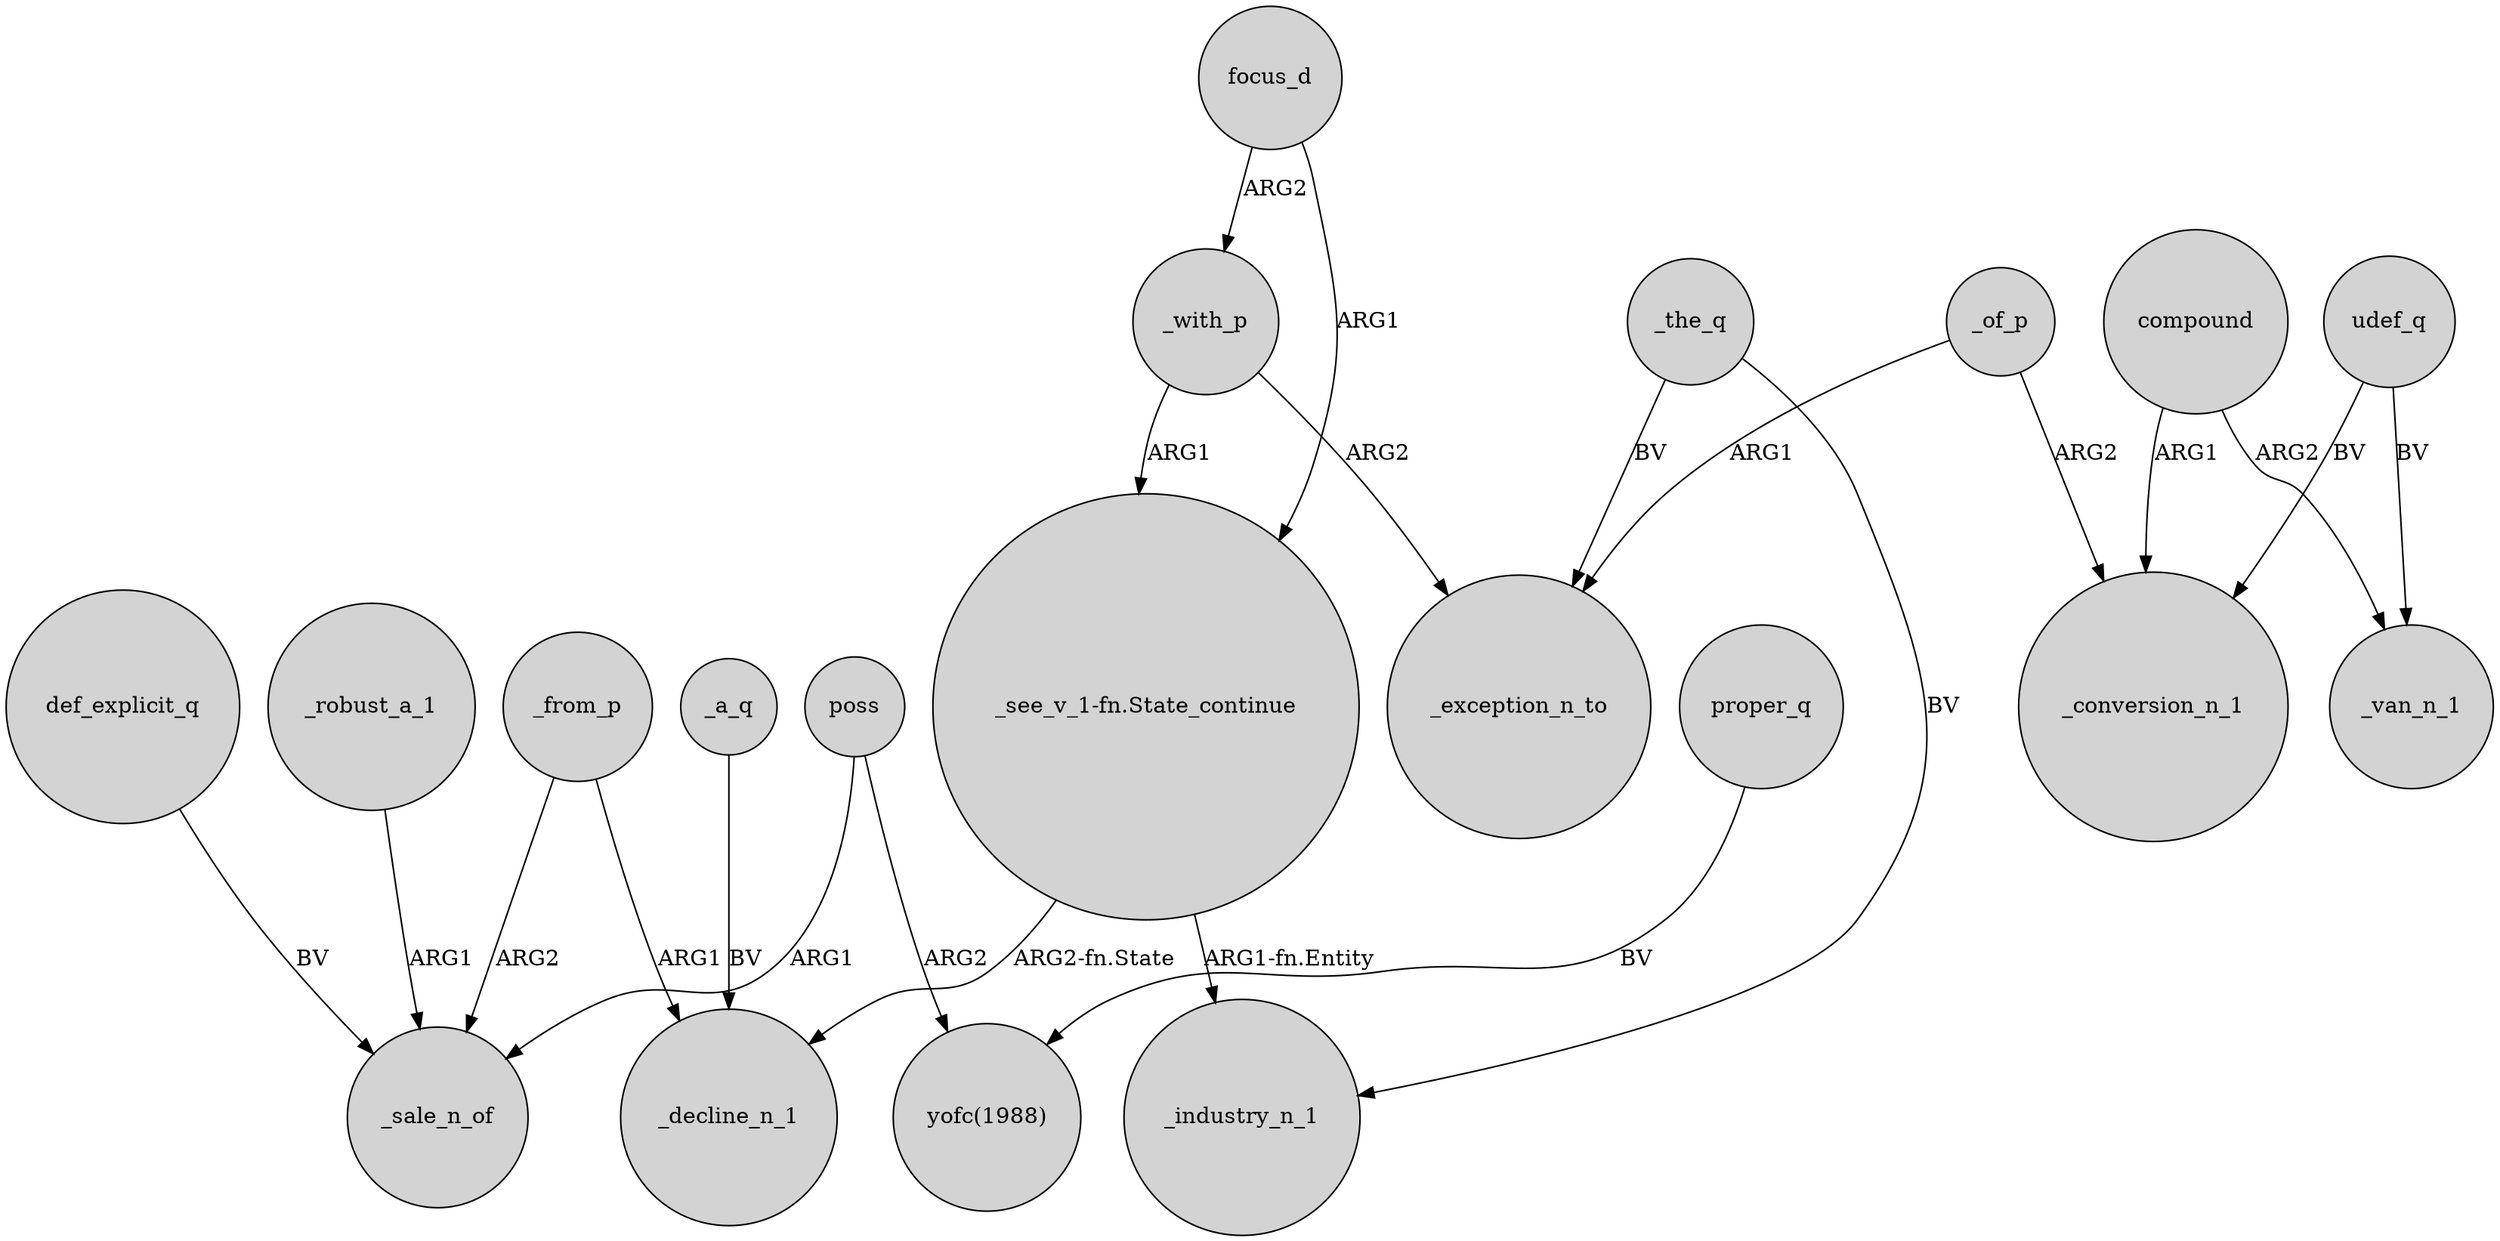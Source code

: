 digraph {
	node [shape=circle style=filled]
	_robust_a_1 -> _sale_n_of [label=ARG1]
	udef_q -> _van_n_1 [label=BV]
	_of_p -> _conversion_n_1 [label=ARG2]
	focus_d -> _with_p [label=ARG2]
	_from_p -> _decline_n_1 [label=ARG1]
	compound -> _conversion_n_1 [label=ARG1]
	_the_q -> _exception_n_to [label=BV]
	_a_q -> _decline_n_1 [label=BV]
	_from_p -> _sale_n_of [label=ARG2]
	def_explicit_q -> _sale_n_of [label=BV]
	_of_p -> _exception_n_to [label=ARG1]
	udef_q -> _conversion_n_1 [label=BV]
	_with_p -> _exception_n_to [label=ARG2]
	focus_d -> "_see_v_1-fn.State_continue" [label=ARG1]
	proper_q -> "yofc(1988)" [label=BV]
	"_see_v_1-fn.State_continue" -> _industry_n_1 [label="ARG1-fn.Entity"]
	_with_p -> "_see_v_1-fn.State_continue" [label=ARG1]
	compound -> _van_n_1 [label=ARG2]
	_the_q -> _industry_n_1 [label=BV]
	"_see_v_1-fn.State_continue" -> _decline_n_1 [label="ARG2-fn.State"]
	poss -> _sale_n_of [label=ARG1]
	poss -> "yofc(1988)" [label=ARG2]
}
